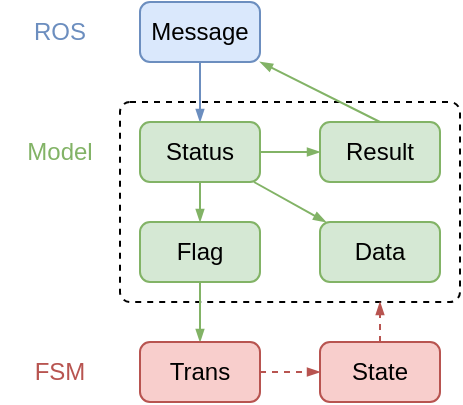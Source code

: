 <mxfile version="20.3.0" type="device"><diagram id="PqEOsz4_G9UU02uBQcdX" name="第 1 页"><mxGraphModel dx="782" dy="481" grid="1" gridSize="10" guides="1" tooltips="1" connect="1" arrows="1" fold="1" page="1" pageScale="1" pageWidth="827" pageHeight="1169" math="0" shadow="0"><root><mxCell id="0"/><mxCell id="1" parent="0"/><mxCell id="E8HT8EQpsmV6X7KixZgR-24" value="" style="rounded=1;whiteSpace=wrap;html=1;fillColor=none;dashed=1;absoluteArcSize=1;connectable=0;arcSize=10;" vertex="1" parent="1"><mxGeometry x="100" y="80" width="170" height="100" as="geometry"/></mxCell><mxCell id="E8HT8EQpsmV6X7KixZgR-9" style="edgeStyle=orthogonalEdgeStyle;rounded=0;orthogonalLoop=1;jettySize=auto;html=1;fillColor=#dae8fc;strokeColor=#6c8ebf;endSize=4;startSize=4;endArrow=blockThin;endFill=1;" edge="1" parent="1" source="E8HT8EQpsmV6X7KixZgR-1" target="E8HT8EQpsmV6X7KixZgR-2"><mxGeometry relative="1" as="geometry"/></mxCell><mxCell id="E8HT8EQpsmV6X7KixZgR-1" value="Message" style="rounded=1;whiteSpace=wrap;html=1;absoluteArcSize=1;fillColor=#dae8fc;strokeColor=#6c8ebf;arcSize=10;" vertex="1" parent="1"><mxGeometry x="110" y="30" width="60" height="30" as="geometry"/></mxCell><mxCell id="E8HT8EQpsmV6X7KixZgR-10" style="rounded=0;orthogonalLoop=1;jettySize=auto;html=1;fillColor=#d5e8d4;strokeColor=#82b366;endSize=4;startSize=4;endArrow=blockThin;endFill=1;" edge="1" parent="1" source="E8HT8EQpsmV6X7KixZgR-2" target="E8HT8EQpsmV6X7KixZgR-3"><mxGeometry relative="1" as="geometry"/></mxCell><mxCell id="E8HT8EQpsmV6X7KixZgR-11" style="rounded=0;orthogonalLoop=1;jettySize=auto;html=1;fillColor=#d5e8d4;strokeColor=#82b366;endSize=4;startSize=4;endArrow=blockThin;endFill=1;" edge="1" parent="1" source="E8HT8EQpsmV6X7KixZgR-2" target="E8HT8EQpsmV6X7KixZgR-4"><mxGeometry relative="1" as="geometry"><mxPoint x="60" y="160" as="targetPoint"/></mxGeometry></mxCell><mxCell id="E8HT8EQpsmV6X7KixZgR-27" style="edgeStyle=none;rounded=0;orthogonalLoop=1;jettySize=auto;html=1;fontColor=#B85450;fillColor=#d5e8d4;strokeColor=#82b366;endSize=4;startSize=4;endArrow=blockThin;endFill=1;" edge="1" parent="1" source="E8HT8EQpsmV6X7KixZgR-2" target="E8HT8EQpsmV6X7KixZgR-26"><mxGeometry relative="1" as="geometry"/></mxCell><mxCell id="E8HT8EQpsmV6X7KixZgR-2" value="Status" style="rounded=1;whiteSpace=wrap;html=1;absoluteArcSize=1;fillColor=#d5e8d4;strokeColor=#82b366;arcSize=10;" vertex="1" parent="1"><mxGeometry x="110" y="90" width="60" height="30" as="geometry"/></mxCell><mxCell id="E8HT8EQpsmV6X7KixZgR-3" value="Data" style="rounded=1;whiteSpace=wrap;html=1;absoluteArcSize=1;fillColor=#d5e8d4;strokeColor=#82b366;arcSize=10;" vertex="1" parent="1"><mxGeometry x="200" y="140" width="60" height="30" as="geometry"/></mxCell><mxCell id="E8HT8EQpsmV6X7KixZgR-13" style="edgeStyle=orthogonalEdgeStyle;rounded=0;orthogonalLoop=1;jettySize=auto;html=1;fillColor=#d5e8d4;strokeColor=#82b366;endSize=4;startSize=4;endArrow=blockThin;endFill=1;" edge="1" parent="1" source="E8HT8EQpsmV6X7KixZgR-4" target="E8HT8EQpsmV6X7KixZgR-7"><mxGeometry relative="1" as="geometry"/></mxCell><mxCell id="E8HT8EQpsmV6X7KixZgR-4" value="Flag" style="rounded=1;whiteSpace=wrap;html=1;absoluteArcSize=1;fillColor=#d5e8d4;strokeColor=#82b366;arcSize=10;" vertex="1" parent="1"><mxGeometry x="110" y="140" width="60" height="30" as="geometry"/></mxCell><mxCell id="E8HT8EQpsmV6X7KixZgR-14" style="rounded=0;orthogonalLoop=1;jettySize=auto;html=1;dashed=1;exitX=1;exitY=0.5;exitDx=0;exitDy=0;entryX=0;entryY=0.5;entryDx=0;entryDy=0;fillColor=#f8cecc;strokeColor=#b85450;endSize=4;startSize=4;endArrow=blockThin;endFill=1;" edge="1" parent="1" source="E8HT8EQpsmV6X7KixZgR-7" target="E8HT8EQpsmV6X7KixZgR-22"><mxGeometry relative="1" as="geometry"><mxPoint x="140" y="280" as="targetPoint"/></mxGeometry></mxCell><mxCell id="E8HT8EQpsmV6X7KixZgR-7" value="Trans" style="rounded=1;whiteSpace=wrap;html=1;absoluteArcSize=1;fillColor=#f8cecc;strokeColor=#b85450;arcSize=10;" vertex="1" parent="1"><mxGeometry x="110" y="200" width="60" height="30" as="geometry"/></mxCell><mxCell id="E8HT8EQpsmV6X7KixZgR-19" style="rounded=0;orthogonalLoop=1;jettySize=auto;html=1;exitX=0.5;exitY=0;exitDx=0;exitDy=0;dashed=1;fillColor=#f8cecc;strokeColor=#b85450;endSize=4;startSize=4;endArrow=blockThin;endFill=1;" edge="1" parent="1" source="E8HT8EQpsmV6X7KixZgR-22"><mxGeometry relative="1" as="geometry"><mxPoint x="230" y="180" as="targetPoint"/></mxGeometry></mxCell><mxCell id="E8HT8EQpsmV6X7KixZgR-16" value="ROS" style="text;html=1;strokeColor=none;fillColor=none;align=center;verticalAlign=middle;whiteSpace=wrap;rounded=0;fontColor=#6C8EBF;" vertex="1" parent="1"><mxGeometry x="40" y="30" width="60" height="30" as="geometry"/></mxCell><mxCell id="E8HT8EQpsmV6X7KixZgR-17" value="Model" style="text;html=1;strokeColor=none;fillColor=none;align=center;verticalAlign=middle;whiteSpace=wrap;rounded=0;fontColor=#82B366;" vertex="1" parent="1"><mxGeometry x="40" y="90" width="60" height="30" as="geometry"/></mxCell><mxCell id="E8HT8EQpsmV6X7KixZgR-18" value="FSM" style="text;html=1;strokeColor=none;fillColor=none;align=center;verticalAlign=middle;whiteSpace=wrap;rounded=0;fontColor=#B85450;" vertex="1" parent="1"><mxGeometry x="40" y="200" width="60" height="30" as="geometry"/></mxCell><mxCell id="E8HT8EQpsmV6X7KixZgR-22" value="State" style="rounded=1;whiteSpace=wrap;html=1;absoluteArcSize=1;fillColor=#f8cecc;strokeColor=#b85450;arcSize=10;" vertex="1" parent="1"><mxGeometry x="200" y="200" width="60" height="30" as="geometry"/></mxCell><mxCell id="E8HT8EQpsmV6X7KixZgR-28" style="edgeStyle=none;rounded=0;orthogonalLoop=1;jettySize=auto;html=1;exitX=0.5;exitY=0;exitDx=0;exitDy=0;fontColor=#B85450;fillColor=#d5e8d4;strokeColor=#82b366;endSize=4;startSize=4;endArrow=blockThin;endFill=1;" edge="1" parent="1" source="E8HT8EQpsmV6X7KixZgR-26" target="E8HT8EQpsmV6X7KixZgR-1"><mxGeometry relative="1" as="geometry"><mxPoint x="229.933" y="60" as="targetPoint"/></mxGeometry></mxCell><mxCell id="E8HT8EQpsmV6X7KixZgR-26" value="Result" style="rounded=1;whiteSpace=wrap;html=1;absoluteArcSize=1;fillColor=#d5e8d4;strokeColor=#82b366;arcSize=10;" vertex="1" parent="1"><mxGeometry x="200" y="90" width="60" height="30" as="geometry"/></mxCell></root></mxGraphModel></diagram></mxfile>